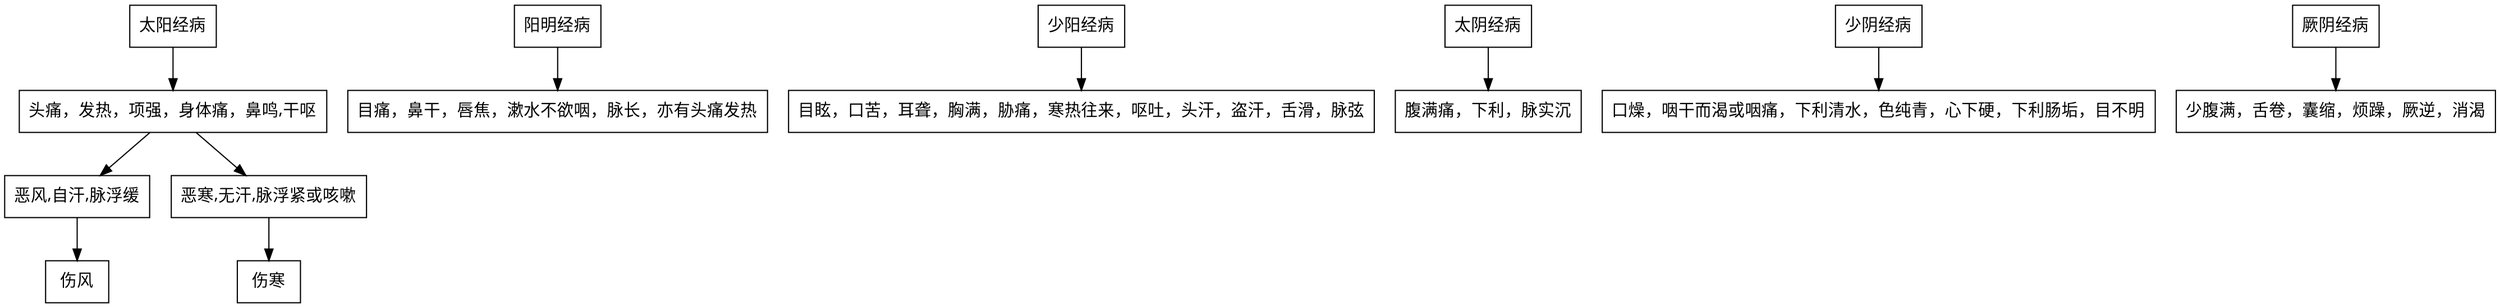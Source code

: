 digraph liujing{
node [fontname=FangSong shape="record"]


太阳经病->"头痛，发热，项强，身体痛，鼻鸣,干呕"
"头痛，发热，项强，身体痛，鼻鸣,干呕"->"恶风,自汗,脉浮缓"->"伤风"
"头痛，发热，项强，身体痛，鼻鸣,干呕"->"恶寒,无汗,脉浮紧或咳嗽"->"伤寒"

阳明经病->"目痛，鼻干，唇焦，漱水不欲咽，脉长，亦有头痛发热"

少阳经病->"目眩，口苦，耳聋，胸满，胁痛，寒热往来，呕吐，头汗，盗汗，舌滑，脉弦"

#太阴经病->传经之邪[style="dashed"]
#太阴经病->直中之邪[style="dashed"]
#太阴经病->误下内陷之邪[style="dashed"]
太阴经病->"腹满痛，下利，脉实沉"


#少阴经病->传经之邪[style="dashed"]
#少阴经病->直中之邪[style="dashed"]
少阴经病->"口燥，咽干而渴或咽痛，下利清水，色纯青，心下硬，下利肠垢，目不明"


#厥阴经病->传经之邪[style="dashed"]
#厥阴经病->直中之邪[style="dashed"]
厥阴经病->"少腹满，舌卷，囊缩，烦躁，厥逆，消渴"
}